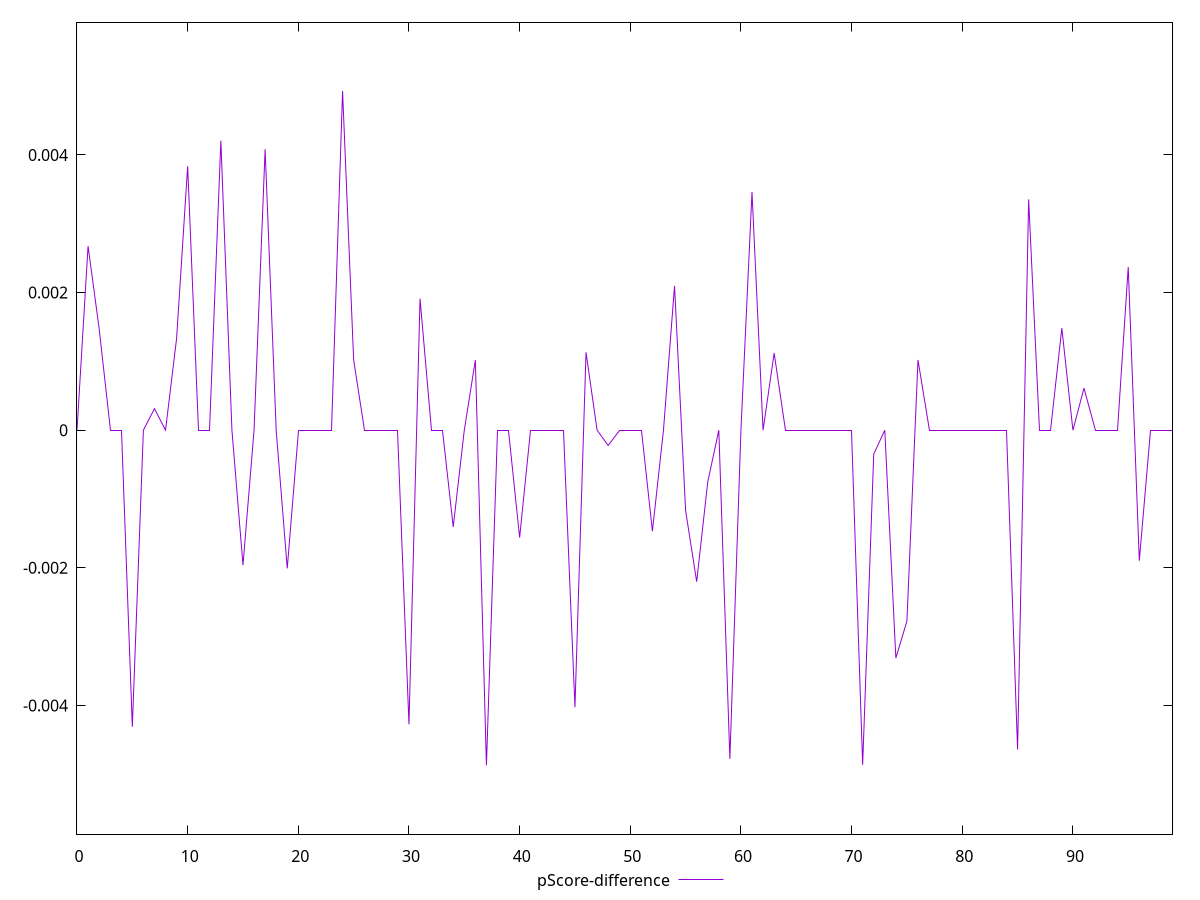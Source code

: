 reset

$pScoreDifference <<EOF
0 0
1 0.0026741667588551232
2 0.0014766665299733583
3 0
4 0
5 -0.004309166669845599
6 0
7 0.0003124996026356852
8 0
9 0.0013316667079925626
10 0.0038350001970927083
11 0
12 0
13 0.004206666549046778
14 0
15 -0.0019616667429606105
16 0
17 0.0040825005372364664
18 0
19 -0.002008333206176771
20 0
21 0
22 0
23 0
24 0.0049266668160755644
25 0.00102166612943011
26 0
27 0
28 0
29 0
30 -0.00427416642506917
31 0.001909999847412136
32 0
33 0
34 -0.0014049998919168916
35 0
36 0.0010183334350585271
37 -0.00486999988555914
38 0
39 0
40 -0.001560833454132049
41 0
42 0
43 0
44 0
45 -0.004025833606720042
46 0.0011308336257934704
47 0
48 -0.00022166689236957637
49 0
50 0
51 0
52 -0.0014683334032694617
53 0
54 0.0020966668923695364
55 -0.001170000235239721
56 -0.002201666831970206
57 -0.0007541668415069758
58 0
59 -0.004775832891464216
60 0
61 0.0034591666857402004
62 0
63 0.001120833555857348
64 0
65 0
66 0
67 0
68 0
69 0
70 0
71 -0.004863333304723105
72 -0.0003483331203461004
73 0
74 -0.003311666647593192
75 -0.002774167060852095
76 0.0010199999809265003
77 0
78 0
79 0
80 0
81 0
82 0
83 0
84 0
85 -0.004640833139419542
86 0.003352499802907305
87 0
88 0
89 0.0014824998378754062
90 0
91 0.0006108335653941532
92 0
93 0
94 0
95 0.0023708331584930686
96 -0.0018966666857401782
97 0
98 0
99 0
EOF

set key outside below
set xrange [0:99]
set yrange [-0.00586999988555914:0.0059266668160755645]
set trange [-0.00586999988555914:0.0059266668160755645]
set terminal svg size 640, 500 enhanced background rgb 'white'
set output "report_00018_2021-02-10T15-25-16.877Z/uses-rel-preconnect/samples/pages+cached+noadtech/pScore-difference/values.svg"

plot $pScoreDifference title "pScore-difference" with line

reset
